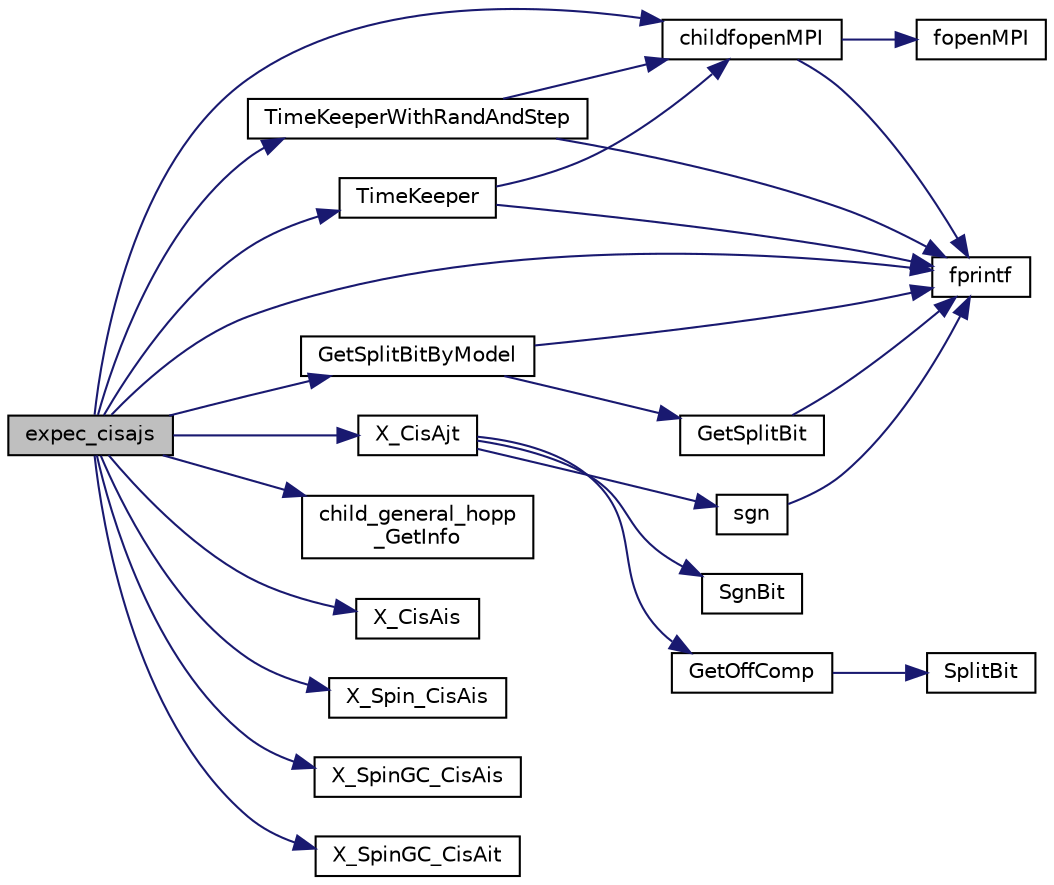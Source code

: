 digraph "expec_cisajs"
{
 // INTERACTIVE_SVG=YES
  edge [fontname="Helvetica",fontsize="10",labelfontname="Helvetica",labelfontsize="10"];
  node [fontname="Helvetica",fontsize="10",shape=record];
  rankdir="LR";
  Node1 [label="expec_cisajs",height=0.2,width=0.4,color="black", fillcolor="grey75", style="filled", fontcolor="black"];
  Node1 -> Node2 [color="midnightblue",fontsize="10",style="solid",fontname="Helvetica"];
  Node2 [label="GetSplitBitByModel",height=0.2,width=0.4,color="black", fillcolor="white", style="filled",URL="$bitcalc_8c.html#a78387adc1f4e171d3796235adfcbd87e"];
  Node2 -> Node3 [color="midnightblue",fontsize="10",style="solid",fontname="Helvetica"];
  Node3 [label="fprintf",height=0.2,width=0.4,color="black", fillcolor="white", style="filled",URL="$xfreemem__large_8c.html#a5c1bb0da45eec945c4cc3233c7d8427e"];
  Node2 -> Node4 [color="midnightblue",fontsize="10",style="solid",fontname="Helvetica"];
  Node4 [label="GetSplitBit",height=0.2,width=0.4,color="black", fillcolor="white", style="filled",URL="$bitcalc_8c.html#a8151401358ba31213a5bb228b9b57cfc"];
  Node4 -> Node3 [color="midnightblue",fontsize="10",style="solid",fontname="Helvetica"];
  Node1 -> Node3 [color="midnightblue",fontsize="10",style="solid",fontname="Helvetica"];
  Node1 -> Node5 [color="midnightblue",fontsize="10",style="solid",fontname="Helvetica"];
  Node5 [label="TimeKeeperWithRandAndStep",height=0.2,width=0.4,color="black", fillcolor="white", style="filled",URL="$log_8h.html#a6e1528922a48320b30d56b93f1cc8370",tooltip="Functions for writing a time log. "];
  Node5 -> Node6 [color="midnightblue",fontsize="10",style="solid",fontname="Helvetica"];
  Node6 [label="childfopenMPI",height=0.2,width=0.4,color="black", fillcolor="white", style="filled",URL="$_file_i_o_8c.html#a7d23a0790b28a52d128e0b93bc832cfb"];
  Node6 -> Node7 [color="midnightblue",fontsize="10",style="solid",fontname="Helvetica"];
  Node7 [label="fopenMPI",height=0.2,width=0.4,color="black", fillcolor="white", style="filled",URL="$wrapper_m_p_i_8h.html#a405f88de519282b8e7605988745f42ae"];
  Node6 -> Node3 [color="midnightblue",fontsize="10",style="solid",fontname="Helvetica"];
  Node5 -> Node3 [color="midnightblue",fontsize="10",style="solid",fontname="Helvetica"];
  Node1 -> Node6 [color="midnightblue",fontsize="10",style="solid",fontname="Helvetica"];
  Node1 -> Node8 [color="midnightblue",fontsize="10",style="solid",fontname="Helvetica"];
  Node8 [label="child_general_hopp\l_GetInfo",height=0.2,width=0.4,color="black", fillcolor="white", style="filled",URL="$mltply_8h.html#ad2c9c4176ec4f0f7d5087a890467a264"];
  Node1 -> Node9 [color="midnightblue",fontsize="10",style="solid",fontname="Helvetica"];
  Node9 [label="X_CisAis",height=0.2,width=0.4,color="black", fillcolor="white", style="filled",URL="$mltply_8h.html#aa81e90673aeb377803302428fe3c7b64"];
  Node1 -> Node10 [color="midnightblue",fontsize="10",style="solid",fontname="Helvetica"];
  Node10 [label="X_CisAjt",height=0.2,width=0.4,color="black", fillcolor="white", style="filled",URL="$mltply_8h.html#a7a06ee438e6410e395f2d2142529bb34"];
  Node10 -> Node11 [color="midnightblue",fontsize="10",style="solid",fontname="Helvetica"];
  Node11 [label="sgn",height=0.2,width=0.4,color="black", fillcolor="white", style="filled",URL="$sgn_8h.html#a8a30f55fd2823810152933258e2f138d"];
  Node11 -> Node3 [color="midnightblue",fontsize="10",style="solid",fontname="Helvetica"];
  Node10 -> Node12 [color="midnightblue",fontsize="10",style="solid",fontname="Helvetica"];
  Node12 [label="SgnBit",height=0.2,width=0.4,color="black", fillcolor="white", style="filled",URL="$bitcalc_8c.html#a7217ccf6f49458f399f3266ba4bafffb"];
  Node10 -> Node13 [color="midnightblue",fontsize="10",style="solid",fontname="Helvetica"];
  Node13 [label="GetOffComp",height=0.2,width=0.4,color="black", fillcolor="white", style="filled",URL="$bitcalc_8c.html#ad51df85af8483eabad4118703003fc46"];
  Node13 -> Node14 [color="midnightblue",fontsize="10",style="solid",fontname="Helvetica"];
  Node14 [label="SplitBit",height=0.2,width=0.4,color="black", fillcolor="white", style="filled",URL="$bitcalc_8c.html#ab40eb71d64770d5a59334e8c0aed3d50"];
  Node1 -> Node15 [color="midnightblue",fontsize="10",style="solid",fontname="Helvetica"];
  Node15 [label="X_Spin_CisAis",height=0.2,width=0.4,color="black", fillcolor="white", style="filled",URL="$mltply_8h.html#a93558eb8cb0c4df2ce01e0611b771f66"];
  Node1 -> Node16 [color="midnightblue",fontsize="10",style="solid",fontname="Helvetica"];
  Node16 [label="X_SpinGC_CisAis",height=0.2,width=0.4,color="black", fillcolor="white", style="filled",URL="$mltply_8h.html#a5d9e5a462ca77248cbae177465fa02c3"];
  Node1 -> Node17 [color="midnightblue",fontsize="10",style="solid",fontname="Helvetica"];
  Node17 [label="X_SpinGC_CisAit",height=0.2,width=0.4,color="black", fillcolor="white", style="filled",URL="$mltply_8h.html#a707ac2de8043df3be28fcf3c81c44362"];
  Node1 -> Node18 [color="midnightblue",fontsize="10",style="solid",fontname="Helvetica"];
  Node18 [label="TimeKeeper",height=0.2,width=0.4,color="black", fillcolor="white", style="filled",URL="$log_8h.html#a5c659bb0ba9e5d8a508c6cb6b7431f23",tooltip="Functions for writing a time log. "];
  Node18 -> Node6 [color="midnightblue",fontsize="10",style="solid",fontname="Helvetica"];
  Node18 -> Node3 [color="midnightblue",fontsize="10",style="solid",fontname="Helvetica"];
}
